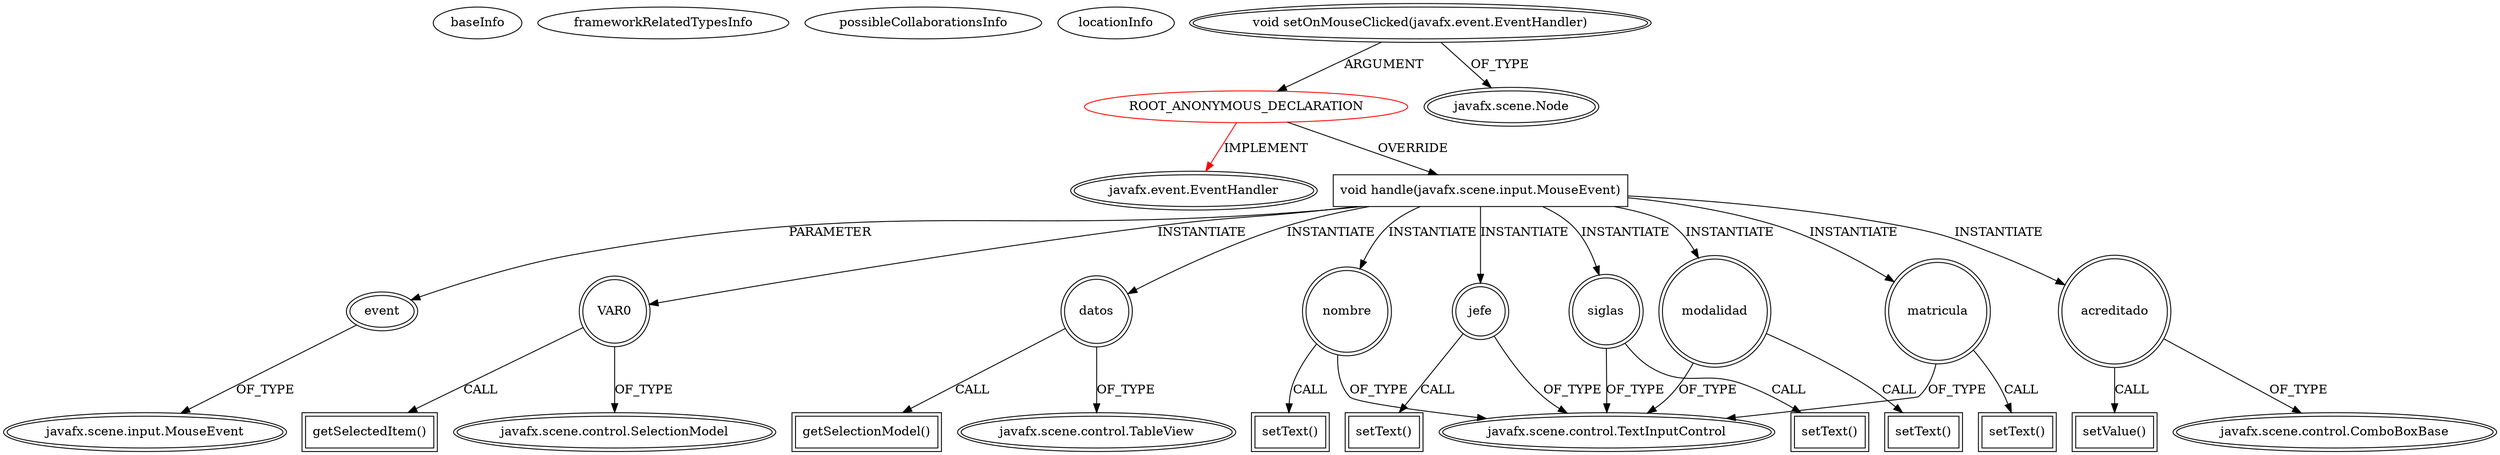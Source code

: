digraph {
baseInfo[graphId=4672,category="extension_graph",isAnonymous=true,possibleRelation=false]
frameworkRelatedTypesInfo[0="javafx.event.EventHandler"]
possibleCollaborationsInfo[]
locationInfo[projectName="vic0901-Java-FX",filePath="/vic0901-Java-FX/Java-FX-master/SHDVictorMendoza/src/vista/controlador/Control.java",contextSignature="void initialize(java.net.URL,java.util.ResourceBundle)",graphId="4672"]
0[label="ROOT_ANONYMOUS_DECLARATION",vertexType="ROOT_ANONYMOUS_DECLARATION",isFrameworkType=false,color=red]
1[label="javafx.event.EventHandler",vertexType="FRAMEWORK_INTERFACE_TYPE",isFrameworkType=true,peripheries=2]
2[label="void setOnMouseClicked(javafx.event.EventHandler)",vertexType="OUTSIDE_CALL",isFrameworkType=true,peripheries=2]
3[label="javafx.scene.Node",vertexType="FRAMEWORK_CLASS_TYPE",isFrameworkType=true,peripheries=2]
4[label="void handle(javafx.scene.input.MouseEvent)",vertexType="OVERRIDING_METHOD_DECLARATION",isFrameworkType=false,shape=box]
5[label="event",vertexType="PARAMETER_DECLARATION",isFrameworkType=true,peripheries=2]
6[label="javafx.scene.input.MouseEvent",vertexType="FRAMEWORK_CLASS_TYPE",isFrameworkType=true,peripheries=2]
7[label="VAR0",vertexType="VARIABLE_EXPRESION",isFrameworkType=true,peripheries=2,shape=circle]
9[label="javafx.scene.control.SelectionModel",vertexType="FRAMEWORK_CLASS_TYPE",isFrameworkType=true,peripheries=2]
8[label="getSelectedItem()",vertexType="INSIDE_CALL",isFrameworkType=true,peripheries=2,shape=box]
10[label="datos",vertexType="VARIABLE_EXPRESION",isFrameworkType=true,peripheries=2,shape=circle]
12[label="javafx.scene.control.TableView",vertexType="FRAMEWORK_CLASS_TYPE",isFrameworkType=true,peripheries=2]
11[label="getSelectionModel()",vertexType="INSIDE_CALL",isFrameworkType=true,peripheries=2,shape=box]
13[label="nombre",vertexType="VARIABLE_EXPRESION",isFrameworkType=true,peripheries=2,shape=circle]
15[label="javafx.scene.control.TextInputControl",vertexType="FRAMEWORK_CLASS_TYPE",isFrameworkType=true,peripheries=2]
14[label="setText()",vertexType="INSIDE_CALL",isFrameworkType=true,peripheries=2,shape=box]
16[label="siglas",vertexType="VARIABLE_EXPRESION",isFrameworkType=true,peripheries=2,shape=circle]
17[label="setText()",vertexType="INSIDE_CALL",isFrameworkType=true,peripheries=2,shape=box]
19[label="jefe",vertexType="VARIABLE_EXPRESION",isFrameworkType=true,peripheries=2,shape=circle]
20[label="setText()",vertexType="INSIDE_CALL",isFrameworkType=true,peripheries=2,shape=box]
22[label="acreditado",vertexType="VARIABLE_EXPRESION",isFrameworkType=true,peripheries=2,shape=circle]
24[label="javafx.scene.control.ComboBoxBase",vertexType="FRAMEWORK_CLASS_TYPE",isFrameworkType=true,peripheries=2]
23[label="setValue()",vertexType="INSIDE_CALL",isFrameworkType=true,peripheries=2,shape=box]
25[label="modalidad",vertexType="VARIABLE_EXPRESION",isFrameworkType=true,peripheries=2,shape=circle]
26[label="setText()",vertexType="INSIDE_CALL",isFrameworkType=true,peripheries=2,shape=box]
28[label="matricula",vertexType="VARIABLE_EXPRESION",isFrameworkType=true,peripheries=2,shape=circle]
29[label="setText()",vertexType="INSIDE_CALL",isFrameworkType=true,peripheries=2,shape=box]
0->1[label="IMPLEMENT",color=red]
2->0[label="ARGUMENT"]
2->3[label="OF_TYPE"]
0->4[label="OVERRIDE"]
5->6[label="OF_TYPE"]
4->5[label="PARAMETER"]
4->7[label="INSTANTIATE"]
7->9[label="OF_TYPE"]
7->8[label="CALL"]
4->10[label="INSTANTIATE"]
10->12[label="OF_TYPE"]
10->11[label="CALL"]
4->13[label="INSTANTIATE"]
13->15[label="OF_TYPE"]
13->14[label="CALL"]
4->16[label="INSTANTIATE"]
16->15[label="OF_TYPE"]
16->17[label="CALL"]
4->19[label="INSTANTIATE"]
19->15[label="OF_TYPE"]
19->20[label="CALL"]
4->22[label="INSTANTIATE"]
22->24[label="OF_TYPE"]
22->23[label="CALL"]
4->25[label="INSTANTIATE"]
25->15[label="OF_TYPE"]
25->26[label="CALL"]
4->28[label="INSTANTIATE"]
28->15[label="OF_TYPE"]
28->29[label="CALL"]
}
